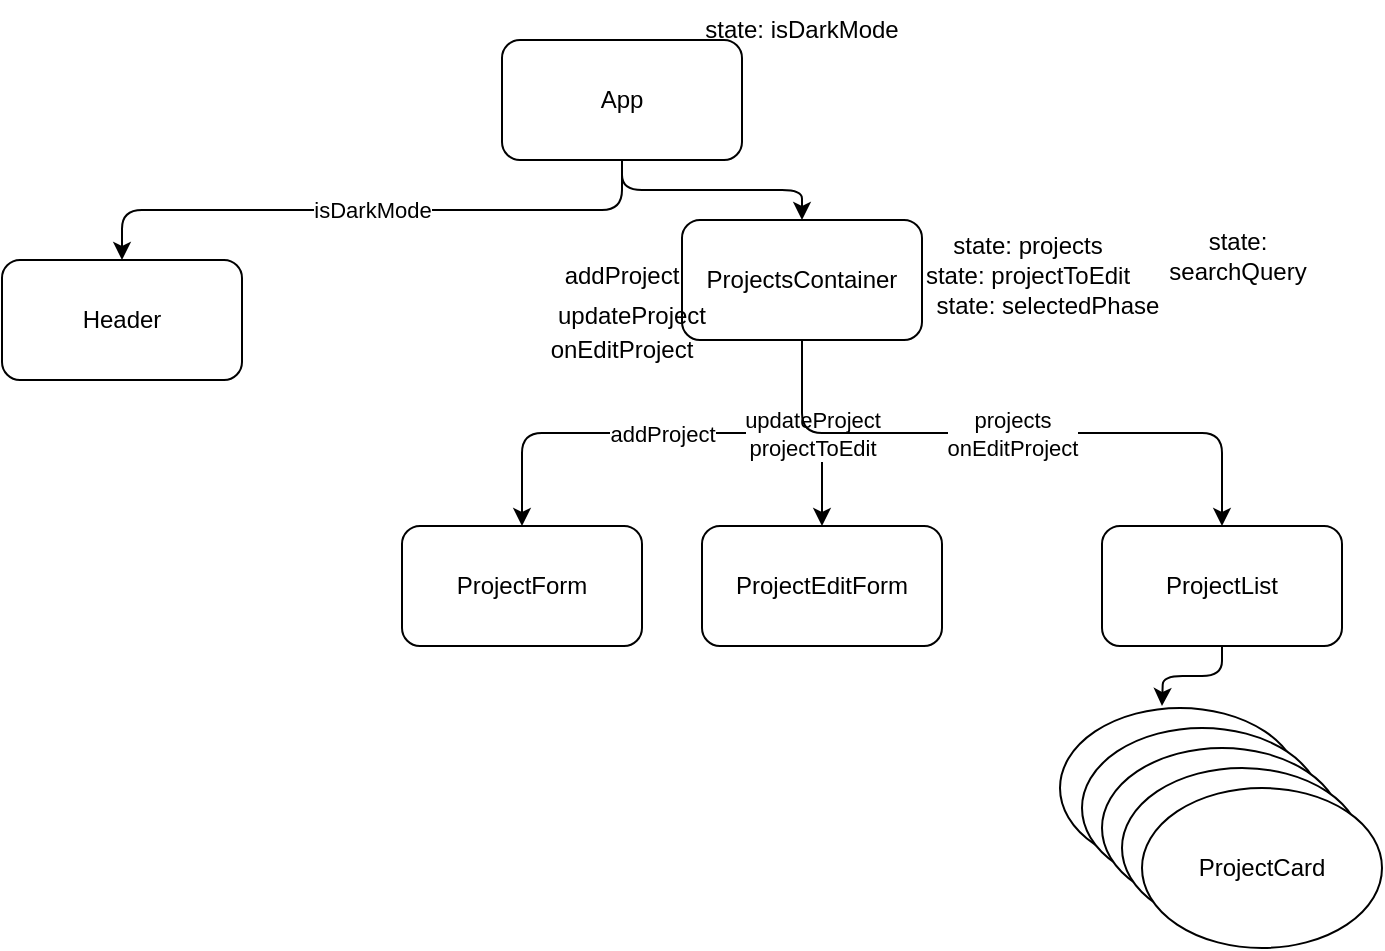 <mxfile>
    <diagram id="6knD8IsmqZqd882iUwff" name="Page-1">
        <mxGraphModel dx="944" dy="600" grid="1" gridSize="10" guides="1" tooltips="1" connect="1" arrows="1" fold="1" page="1" pageScale="1" pageWidth="850" pageHeight="1100" math="0" shadow="0">
            <root>
                <mxCell id="0"/>
                <mxCell id="1" parent="0"/>
                <mxCell id="6" value="isDarkMode" style="edgeStyle=orthogonalEdgeStyle;html=1;exitX=0.5;exitY=1;exitDx=0;exitDy=0;entryX=0.5;entryY=0;entryDx=0;entryDy=0;" parent="1" source="2" target="3" edge="1">
                    <mxGeometry relative="1" as="geometry"/>
                </mxCell>
                <mxCell id="23" style="edgeStyle=orthogonalEdgeStyle;html=1;exitX=0.5;exitY=1;exitDx=0;exitDy=0;entryX=0.5;entryY=0;entryDx=0;entryDy=0;" parent="1" source="2" target="21" edge="1">
                    <mxGeometry relative="1" as="geometry"/>
                </mxCell>
                <mxCell id="2" value="App" style="rounded=1;whiteSpace=wrap;html=1;" parent="1" vertex="1">
                    <mxGeometry x="320" y="60" width="120" height="60" as="geometry"/>
                </mxCell>
                <mxCell id="3" value="Header" style="rounded=1;whiteSpace=wrap;html=1;" parent="1" vertex="1">
                    <mxGeometry x="70" y="170" width="120" height="60" as="geometry"/>
                </mxCell>
                <mxCell id="4" value="ProjectForm" style="rounded=1;whiteSpace=wrap;html=1;" parent="1" vertex="1">
                    <mxGeometry x="270" y="303" width="120" height="60" as="geometry"/>
                </mxCell>
                <mxCell id="27" style="edgeStyle=orthogonalEdgeStyle;html=1;exitX=0.5;exitY=1;exitDx=0;exitDy=0;" parent="1" source="5" edge="1">
                    <mxGeometry relative="1" as="geometry">
                        <mxPoint x="650" y="393" as="targetPoint"/>
                    </mxGeometry>
                </mxCell>
                <mxCell id="5" value="ProjectList" style="rounded=1;whiteSpace=wrap;html=1;" parent="1" vertex="1">
                    <mxGeometry x="620" y="303" width="120" height="60" as="geometry"/>
                </mxCell>
                <mxCell id="9" value="ProjectCard" style="ellipse;whiteSpace=wrap;html=1;" parent="1" vertex="1">
                    <mxGeometry x="599" y="394" width="120" height="80" as="geometry"/>
                </mxCell>
                <mxCell id="10" value="ProjectCard" style="ellipse;whiteSpace=wrap;html=1;" parent="1" vertex="1">
                    <mxGeometry x="610" y="404" width="120" height="80" as="geometry"/>
                </mxCell>
                <mxCell id="11" value="ProjectCard" style="ellipse;whiteSpace=wrap;html=1;" parent="1" vertex="1">
                    <mxGeometry x="620" y="414" width="120" height="80" as="geometry"/>
                </mxCell>
                <mxCell id="12" value="ProjectCard" style="ellipse;whiteSpace=wrap;html=1;" parent="1" vertex="1">
                    <mxGeometry x="630" y="424" width="120" height="80" as="geometry"/>
                </mxCell>
                <mxCell id="13" value="ProjectCard" style="ellipse;whiteSpace=wrap;html=1;" parent="1" vertex="1">
                    <mxGeometry x="640" y="434" width="120" height="80" as="geometry"/>
                </mxCell>
                <mxCell id="15" value="ProjectEditForm" style="rounded=1;whiteSpace=wrap;html=1;" parent="1" vertex="1">
                    <mxGeometry x="420" y="303" width="120" height="60" as="geometry"/>
                </mxCell>
                <mxCell id="16" value="state: isDarkMode" style="text;html=1;strokeColor=none;fillColor=none;align=center;verticalAlign=middle;whiteSpace=wrap;rounded=0;" parent="1" vertex="1">
                    <mxGeometry x="415" y="40" width="110" height="30" as="geometry"/>
                </mxCell>
                <mxCell id="17" value="state: projects" style="text;html=1;strokeColor=none;fillColor=none;align=center;verticalAlign=middle;whiteSpace=wrap;rounded=0;" parent="1" vertex="1">
                    <mxGeometry x="528" y="148" width="110" height="30" as="geometry"/>
                </mxCell>
                <mxCell id="18" value="state: projectToEdit" style="text;html=1;strokeColor=none;fillColor=none;align=center;verticalAlign=middle;whiteSpace=wrap;rounded=0;" parent="1" vertex="1">
                    <mxGeometry x="528" y="163" width="110" height="30" as="geometry"/>
                </mxCell>
                <mxCell id="19" value="state: selectedPhase" style="text;html=1;strokeColor=none;fillColor=none;align=center;verticalAlign=middle;whiteSpace=wrap;rounded=0;" parent="1" vertex="1">
                    <mxGeometry x="533" y="178" width="120" height="30" as="geometry"/>
                </mxCell>
                <mxCell id="20" value="state: searchQuery" style="text;html=1;strokeColor=none;fillColor=none;align=center;verticalAlign=middle;whiteSpace=wrap;rounded=0;" parent="1" vertex="1">
                    <mxGeometry x="658" y="153" width="60" height="30" as="geometry"/>
                </mxCell>
                <mxCell id="24" value="addProject" style="edgeStyle=orthogonalEdgeStyle;html=1;exitX=0.5;exitY=1;exitDx=0;exitDy=0;entryX=0.5;entryY=0;entryDx=0;entryDy=0;" parent="1" source="21" target="4" edge="1">
                    <mxGeometry relative="1" as="geometry"/>
                </mxCell>
                <mxCell id="25" value="updateProject&lt;br&gt;projectToEdit" style="edgeStyle=orthogonalEdgeStyle;html=1;exitX=0.5;exitY=1;exitDx=0;exitDy=0;entryX=0.5;entryY=0;entryDx=0;entryDy=0;" parent="1" source="21" target="15" edge="1">
                    <mxGeometry relative="1" as="geometry"/>
                </mxCell>
                <mxCell id="26" value="projects&lt;br&gt;onEditProject" style="edgeStyle=orthogonalEdgeStyle;html=1;exitX=0.5;exitY=1;exitDx=0;exitDy=0;entryX=0.5;entryY=0;entryDx=0;entryDy=0;" parent="1" source="21" target="5" edge="1">
                    <mxGeometry relative="1" as="geometry"/>
                </mxCell>
                <mxCell id="21" value="ProjectsContainer" style="rounded=1;whiteSpace=wrap;html=1;" parent="1" vertex="1">
                    <mxGeometry x="410" y="150" width="120" height="60" as="geometry"/>
                </mxCell>
                <mxCell id="28" value="addProject" style="text;html=1;strokeColor=none;fillColor=none;align=center;verticalAlign=middle;whiteSpace=wrap;rounded=0;" parent="1" vertex="1">
                    <mxGeometry x="350" y="163" width="60" height="30" as="geometry"/>
                </mxCell>
                <mxCell id="29" value="updateProject" style="text;html=1;strokeColor=none;fillColor=none;align=center;verticalAlign=middle;whiteSpace=wrap;rounded=0;" parent="1" vertex="1">
                    <mxGeometry x="355" y="183" width="60" height="30" as="geometry"/>
                </mxCell>
                <mxCell id="30" value="onEditProject" style="text;html=1;strokeColor=none;fillColor=none;align=center;verticalAlign=middle;whiteSpace=wrap;rounded=0;" vertex="1" parent="1">
                    <mxGeometry x="350" y="200" width="60" height="30" as="geometry"/>
                </mxCell>
            </root>
        </mxGraphModel>
    </diagram>
</mxfile>